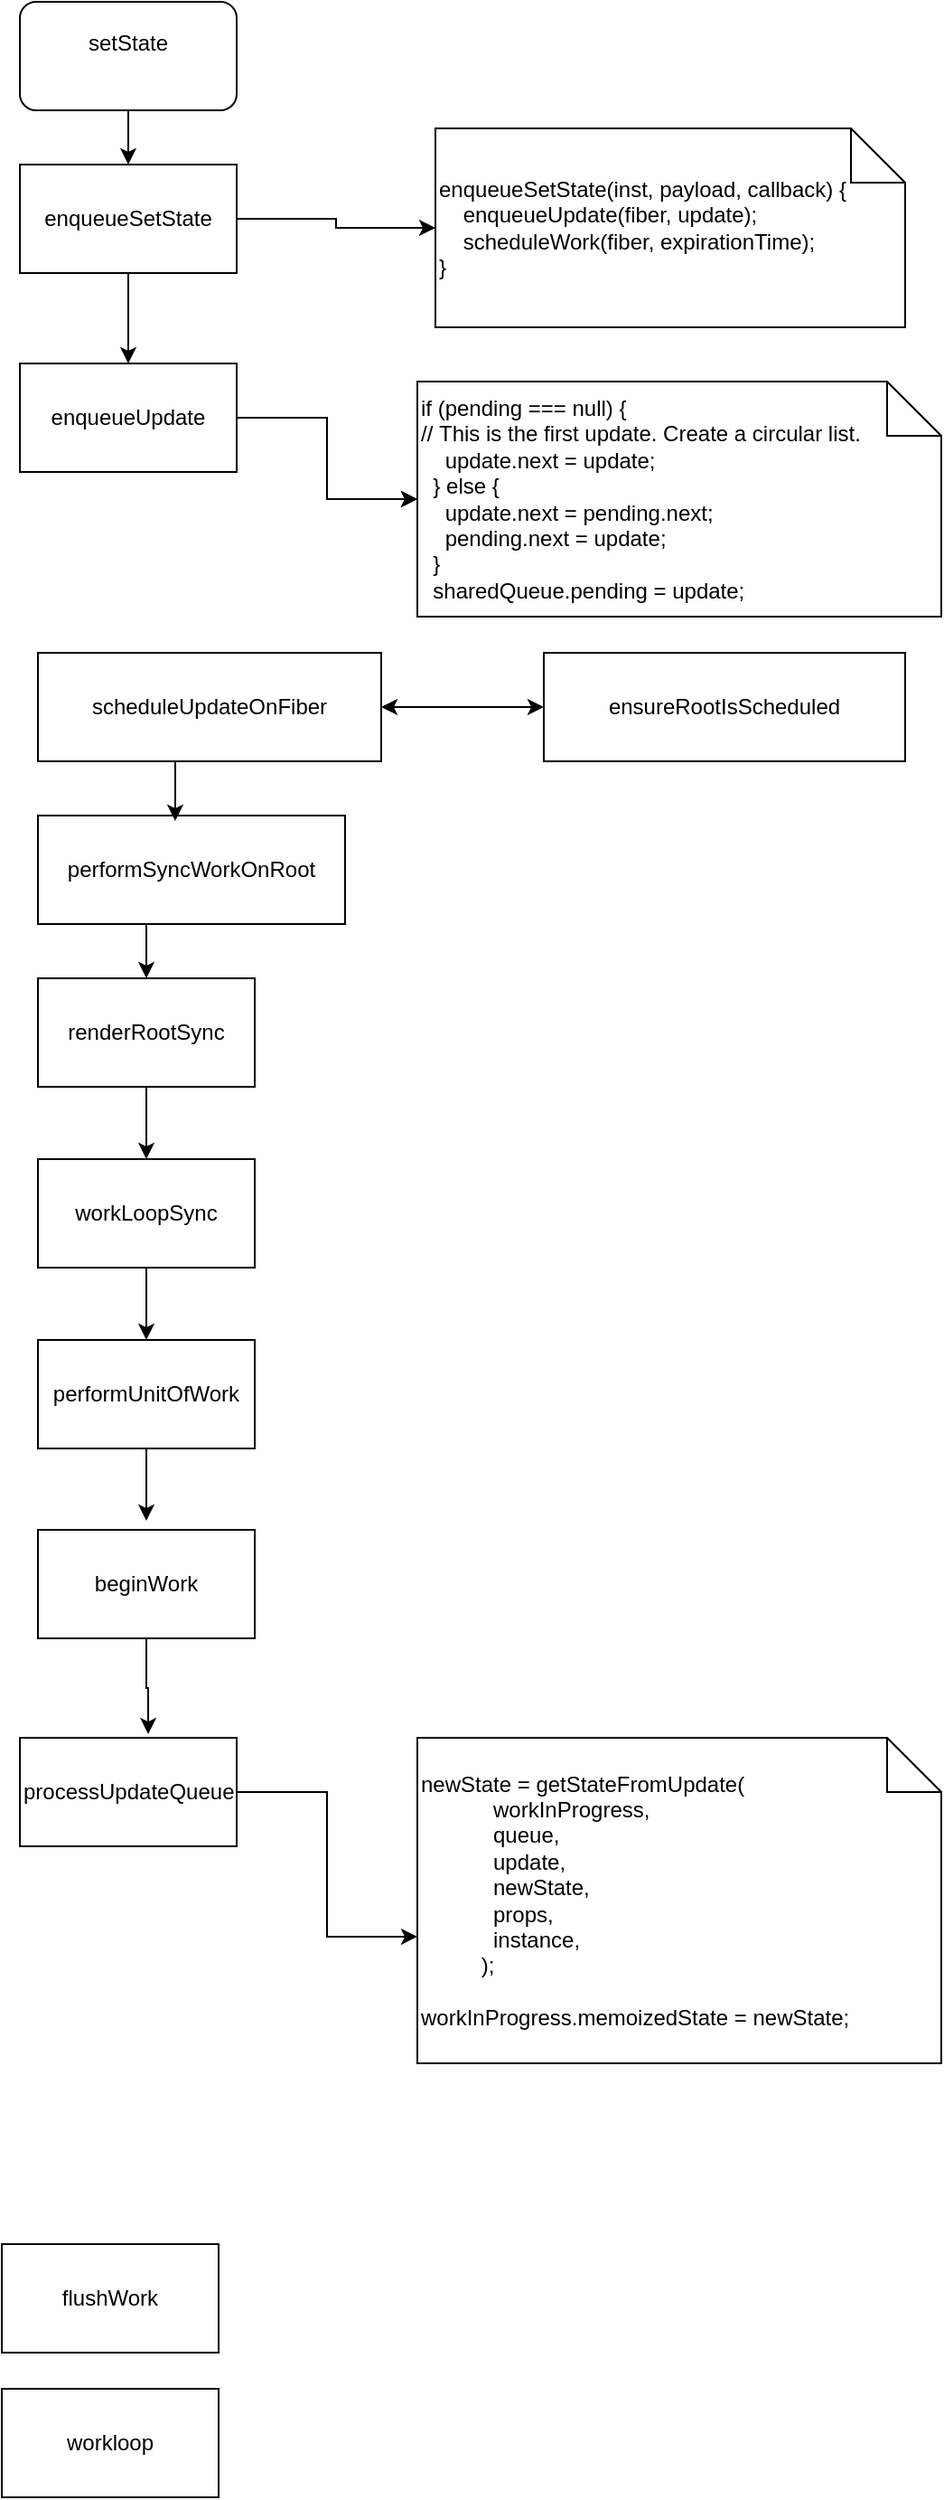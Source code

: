 <mxGraphModel dx="1381" dy="721" grid="1" gridSize="10" guides="1" tooltips="1" connect="1" arrows="1" fold="1" page="1" pageScale="1" pageWidth="827" pageHeight="1169" background="#ffffff"><root><mxCell id="0"/><mxCell id="1" parent="0"/><mxCell id="9" style="edgeStyle=orthogonalEdgeStyle;rounded=0;html=1;exitX=0.5;exitY=1;entryX=0.5;entryY=0;jettySize=auto;orthogonalLoop=1;" parent="1" source="2" target="4" edge="1"><mxGeometry relative="1" as="geometry"/></mxCell><object label="setState&lt;div&gt;&lt;br&gt;&lt;/div&gt;" file="packages/reacct/src/React.js" memo="不同的平台，实现不同的方法：reconciler" id="2"><mxCell style="rounded=1;whiteSpace=wrap;html=1;" parent="1" vertex="1"><mxGeometry x="50" y="10" width="120" height="60" as="geometry"/></mxCell></object><mxCell id="13" style="edgeStyle=orthogonalEdgeStyle;rounded=0;html=1;exitX=1;exitY=0.5;entryX=0;entryY=0.5;jettySize=auto;orthogonalLoop=1;" parent="1" source="3" target="11" edge="1"><mxGeometry relative="1" as="geometry"/></mxCell><mxCell id="15" style="edgeStyle=orthogonalEdgeStyle;rounded=0;html=1;exitX=1;exitY=0.5;jettySize=auto;orthogonalLoop=1;" parent="1" source="3" target="11" edge="1"><mxGeometry relative="1" as="geometry"/></mxCell><object label="&lt;div&gt;enqueueUpdate&lt;/div&gt;" file="packages/react-reconciler/src/reactupdateQueue.js" memo="" id="3"><mxCell style="rounded=0;whiteSpace=wrap;html=1;" parent="1" vertex="1"><mxGeometry x="50" y="210" width="120" height="60" as="geometry"/></mxCell></object><mxCell id="7" style="edgeStyle=orthogonalEdgeStyle;rounded=0;html=1;exitX=1;exitY=0.5;entryX=0;entryY=0.5;jettySize=auto;orthogonalLoop=1;" parent="1" source="4" target="5" edge="1"><mxGeometry relative="1" as="geometry"/></mxCell><mxCell id="10" style="edgeStyle=orthogonalEdgeStyle;rounded=0;html=1;exitX=0.5;exitY=1;jettySize=auto;orthogonalLoop=1;" parent="1" source="4" target="3" edge="1"><mxGeometry relative="1" as="geometry"/></mxCell><object label="enqueueSetState" file="packages/react-reconciler/src/reactfiberClassComponent.js" id="4"><mxCell style="rounded=0;whiteSpace=wrap;html=1;" parent="1" vertex="1"><mxGeometry x="50" y="100" width="120" height="60" as="geometry"/></mxCell></object><mxCell id="5" value="&lt;div&gt;&lt;span&gt;enqueueSetState(inst,&amp;nbsp;payload,&amp;nbsp;callback) {&lt;/span&gt;&lt;/div&gt;&lt;div&gt;&lt;div&gt;&lt;div&gt;&lt;span&gt;&amp;nbsp; &amp;nbsp; enqueueUpdate(fiber,&amp;nbsp;update);&lt;/span&gt;&lt;/div&gt;&lt;div&gt;&lt;span&gt;&amp;nbsp;&amp;nbsp;&amp;nbsp;&amp;nbsp;scheduleWork(fiber,&amp;nbsp;expirationTime);&lt;/span&gt;&lt;/div&gt;&lt;/div&gt;&lt;/div&gt;&lt;div&gt;&lt;span style=&quot;letter-spacing: 0px&quot;&gt;}&lt;/span&gt;&lt;br&gt;&lt;/div&gt;" style="shape=note;whiteSpace=wrap;html=1;align=left;" parent="1" vertex="1"><mxGeometry x="280" y="80" width="260" height="110" as="geometry"/></mxCell><mxCell id="11" value="&lt;div&gt;&lt;div&gt;&lt;span&gt;if&lt;/span&gt;&amp;nbsp;(pending&amp;nbsp;===&amp;nbsp;&lt;span&gt;null&lt;/span&gt;)&amp;nbsp;{&lt;/div&gt;&lt;div&gt;&lt;span&gt;//&amp;nbsp;This&amp;nbsp;is&amp;nbsp;the&amp;nbsp;first&amp;nbsp;update.&amp;nbsp;Create&amp;nbsp;a&amp;nbsp;circular&amp;nbsp;list.&lt;/span&gt;&lt;/div&gt;&lt;div&gt;&amp;nbsp;&amp;nbsp;&amp;nbsp;&amp;nbsp;update.next&amp;nbsp;=&amp;nbsp;update;&lt;/div&gt;&lt;div&gt;&amp;nbsp;&amp;nbsp;}&amp;nbsp;&lt;span&gt;else&lt;/span&gt;&amp;nbsp;{&lt;/div&gt;&lt;div&gt;&amp;nbsp;&amp;nbsp;&amp;nbsp;&amp;nbsp;update.next&amp;nbsp;=&amp;nbsp;pending.next;&lt;/div&gt;&lt;div&gt;&amp;nbsp;&amp;nbsp;&amp;nbsp;&amp;nbsp;pending.next&amp;nbsp;=&amp;nbsp;update;&lt;/div&gt;&lt;div&gt;&amp;nbsp;&amp;nbsp;}&lt;/div&gt;&lt;div&gt;&amp;nbsp;&amp;nbsp;sharedQueue.pending&amp;nbsp;=&amp;nbsp;update;&lt;/div&gt;&lt;/div&gt;" style="shape=note;whiteSpace=wrap;html=1;align=left;" parent="1" vertex="1"><mxGeometry x="270" y="220" width="290" height="130" as="geometry"/></mxCell><mxCell id="18" style="edgeStyle=orthogonalEdgeStyle;rounded=0;html=1;exitX=1;exitY=0.5;entryX=0;entryY=0.611;entryPerimeter=0;jettySize=auto;orthogonalLoop=1;" parent="1" source="16" target="17" edge="1"><mxGeometry relative="1" as="geometry"/></mxCell><object label="&lt;div&gt;processUpdateQueue&lt;/div&gt;" file="packages/react-reconciler/src/reactupdateQueue.js" id="16"><mxCell style="rounded=0;whiteSpace=wrap;html=1;align=left;" parent="1" vertex="1"><mxGeometry x="50" y="970" width="120" height="60" as="geometry"/></mxCell></object><mxCell id="17" value="&lt;div&gt;&lt;div&gt;newState&amp;nbsp;=&amp;nbsp;getStateFromUpdate(&lt;/div&gt;&lt;div&gt;&amp;nbsp;&amp;nbsp;&amp;nbsp;&amp;nbsp;&amp;nbsp;&amp;nbsp;&amp;nbsp;&amp;nbsp;&amp;nbsp;&amp;nbsp;&amp;nbsp;&amp;nbsp;workInProgress,&lt;/div&gt;&lt;div&gt;&amp;nbsp;&amp;nbsp;&amp;nbsp;&amp;nbsp;&amp;nbsp;&amp;nbsp;&amp;nbsp;&amp;nbsp;&amp;nbsp;&amp;nbsp;&amp;nbsp;&amp;nbsp;queue,&lt;/div&gt;&lt;div&gt;&amp;nbsp;&amp;nbsp;&amp;nbsp;&amp;nbsp;&amp;nbsp;&amp;nbsp;&amp;nbsp;&amp;nbsp;&amp;nbsp;&amp;nbsp;&amp;nbsp;&amp;nbsp;update,&lt;/div&gt;&lt;div&gt;&amp;nbsp;&amp;nbsp;&amp;nbsp;&amp;nbsp;&amp;nbsp;&amp;nbsp;&amp;nbsp;&amp;nbsp;&amp;nbsp;&amp;nbsp;&amp;nbsp;&amp;nbsp;newState,&lt;/div&gt;&lt;div&gt;&amp;nbsp;&amp;nbsp;&amp;nbsp;&amp;nbsp;&amp;nbsp;&amp;nbsp;&amp;nbsp;&amp;nbsp;&amp;nbsp;&amp;nbsp;&amp;nbsp;&amp;nbsp;props,&lt;/div&gt;&lt;div&gt;&amp;nbsp;&amp;nbsp;&amp;nbsp;&amp;nbsp;&amp;nbsp;&amp;nbsp;&amp;nbsp;&amp;nbsp;&amp;nbsp;&amp;nbsp;&amp;nbsp;&amp;nbsp;instance,&lt;/div&gt;&lt;div&gt;&amp;nbsp;&amp;nbsp;&amp;nbsp;&amp;nbsp;&amp;nbsp;&amp;nbsp;&amp;nbsp;&amp;nbsp;&amp;nbsp;&amp;nbsp;);&lt;/div&gt;&lt;/div&gt;&lt;div&gt;&lt;br&gt;&lt;/div&gt;&lt;div&gt;&lt;div&gt;workInProgress.memoizedState&amp;nbsp;=&amp;nbsp;newState;&lt;/div&gt;&lt;/div&gt;" style="shape=note;whiteSpace=wrap;html=1;align=left;" parent="1" vertex="1"><mxGeometry x="270" y="970" width="290" height="180" as="geometry"/></mxCell><mxCell id="32" style="edgeStyle=orthogonalEdgeStyle;rounded=0;html=1;exitX=0.5;exitY=1;entryX=0.592;entryY=-0.033;entryPerimeter=0;jettySize=auto;orthogonalLoop=1;" parent="1" source="20" target="16" edge="1"><mxGeometry relative="1" as="geometry"/></mxCell><object label="beginWork" file="packages/react-reconciler/src/reactfiberbeginwork.js" id="20"><mxCell style="rounded=0;whiteSpace=wrap;html=1;align=center;" parent="1" vertex="1"><mxGeometry x="60" y="855" width="120" height="60" as="geometry"/></mxCell></object><mxCell id="33" style="edgeStyle=orthogonalEdgeStyle;rounded=0;html=1;exitX=0.5;exitY=1;jettySize=auto;orthogonalLoop=1;" parent="1" source="21" edge="1"><mxGeometry relative="1" as="geometry"><mxPoint x="120" y="850" as="targetPoint"/></mxGeometry></mxCell><object label="&lt;div&gt;performUnitOfWork&lt;/div&gt;" file="packages/react-reconciler/src/reactFiberWorkLoop" id="21"><mxCell style="rounded=0;whiteSpace=wrap;html=1;align=center;" parent="1" vertex="1"><mxGeometry x="60" y="750" width="120" height="60" as="geometry"/></mxCell></object><mxCell id="34" style="edgeStyle=orthogonalEdgeStyle;rounded=0;html=1;exitX=0.5;exitY=1;entryX=0.5;entryY=0;jettySize=auto;orthogonalLoop=1;" parent="1" source="22" target="21" edge="1"><mxGeometry relative="1" as="geometry"/></mxCell><object label="workLoopSync" file="reactFiberworkLoop.js" id="22"><mxCell style="rounded=0;whiteSpace=wrap;html=1;align=center;" parent="1" vertex="1"><mxGeometry x="60" y="650" width="120" height="60" as="geometry"/></mxCell></object><mxCell id="35" style="edgeStyle=orthogonalEdgeStyle;rounded=0;html=1;exitX=0.5;exitY=1;entryX=0.5;entryY=0;jettySize=auto;orthogonalLoop=1;" parent="1" source="23" target="22" edge="1"><mxGeometry relative="1" as="geometry"/></mxCell><object label="&lt;div&gt;renderRootSync&lt;/div&gt;" file="reactFiberWorkLoop.js" id="23"><mxCell style="rounded=0;whiteSpace=wrap;html=1;align=center;" parent="1" vertex="1"><mxGeometry x="60" y="550" width="120" height="60" as="geometry"/></mxCell></object><mxCell id="36" style="edgeStyle=orthogonalEdgeStyle;rounded=0;html=1;exitX=0.5;exitY=1;entryX=0.5;entryY=0;jettySize=auto;orthogonalLoop=1;" parent="1" source="24" target="23" edge="1"><mxGeometry relative="1" as="geometry"/></mxCell><object label="&lt;div&gt;performSyncWorkOnRoot&lt;/div&gt;" file="reactFiberWorkLoop.js" id="24"><mxCell style="rounded=0;whiteSpace=wrap;html=1;align=center;" parent="1" vertex="1"><mxGeometry x="60" y="460" width="170" height="60" as="geometry"/></mxCell></object><mxCell id="37" style="edgeStyle=orthogonalEdgeStyle;rounded=0;html=1;exitX=0.5;exitY=1;entryX=0.447;entryY=0.05;entryPerimeter=0;jettySize=auto;orthogonalLoop=1;" parent="1" source="25" target="24" edge="1"><mxGeometry relative="1" as="geometry"/></mxCell><object label="&lt;div&gt;scheduleUpdateOnFiber&lt;/div&gt;" file="ReactFiberWorkLoop.js" id="25"><mxCell style="rounded=0;whiteSpace=wrap;html=1;align=center;" parent="1" vertex="1"><mxGeometry x="60" y="370" width="190" height="60" as="geometry"/></mxCell></object><mxCell id="26" value="&lt;div&gt;ensureRootIsScheduled&lt;/div&gt;" style="rounded=0;whiteSpace=wrap;html=1;align=center;" parent="1" vertex="1"><mxGeometry x="340" y="370" width="200" height="60" as="geometry"/></mxCell><mxCell id="29" value="" style="endArrow=classic;startArrow=classic;html=1;entryX=0;entryY=0.5;exitX=1;exitY=0.5;" parent="1" source="25" target="26" edge="1"><mxGeometry width="50" height="50" relative="1" as="geometry"><mxPoint x="270" y="430" as="sourcePoint"/><mxPoint x="320" y="380" as="targetPoint"/></mxGeometry></mxCell><object label="&lt;div&gt;flushWork&lt;/div&gt;" file="scheduler.js" id="38"><mxCell style="rounded=0;whiteSpace=wrap;html=1;align=center;" parent="1" vertex="1"><mxGeometry x="40" y="1250" width="120" height="60" as="geometry"/></mxCell></object><object label="workloop" file="scheduler.js" id="39"><mxCell style="rounded=0;whiteSpace=wrap;html=1;align=center;" parent="1" vertex="1"><mxGeometry x="40" y="1330" width="120" height="60" as="geometry"/></mxCell></object></root></mxGraphModel>